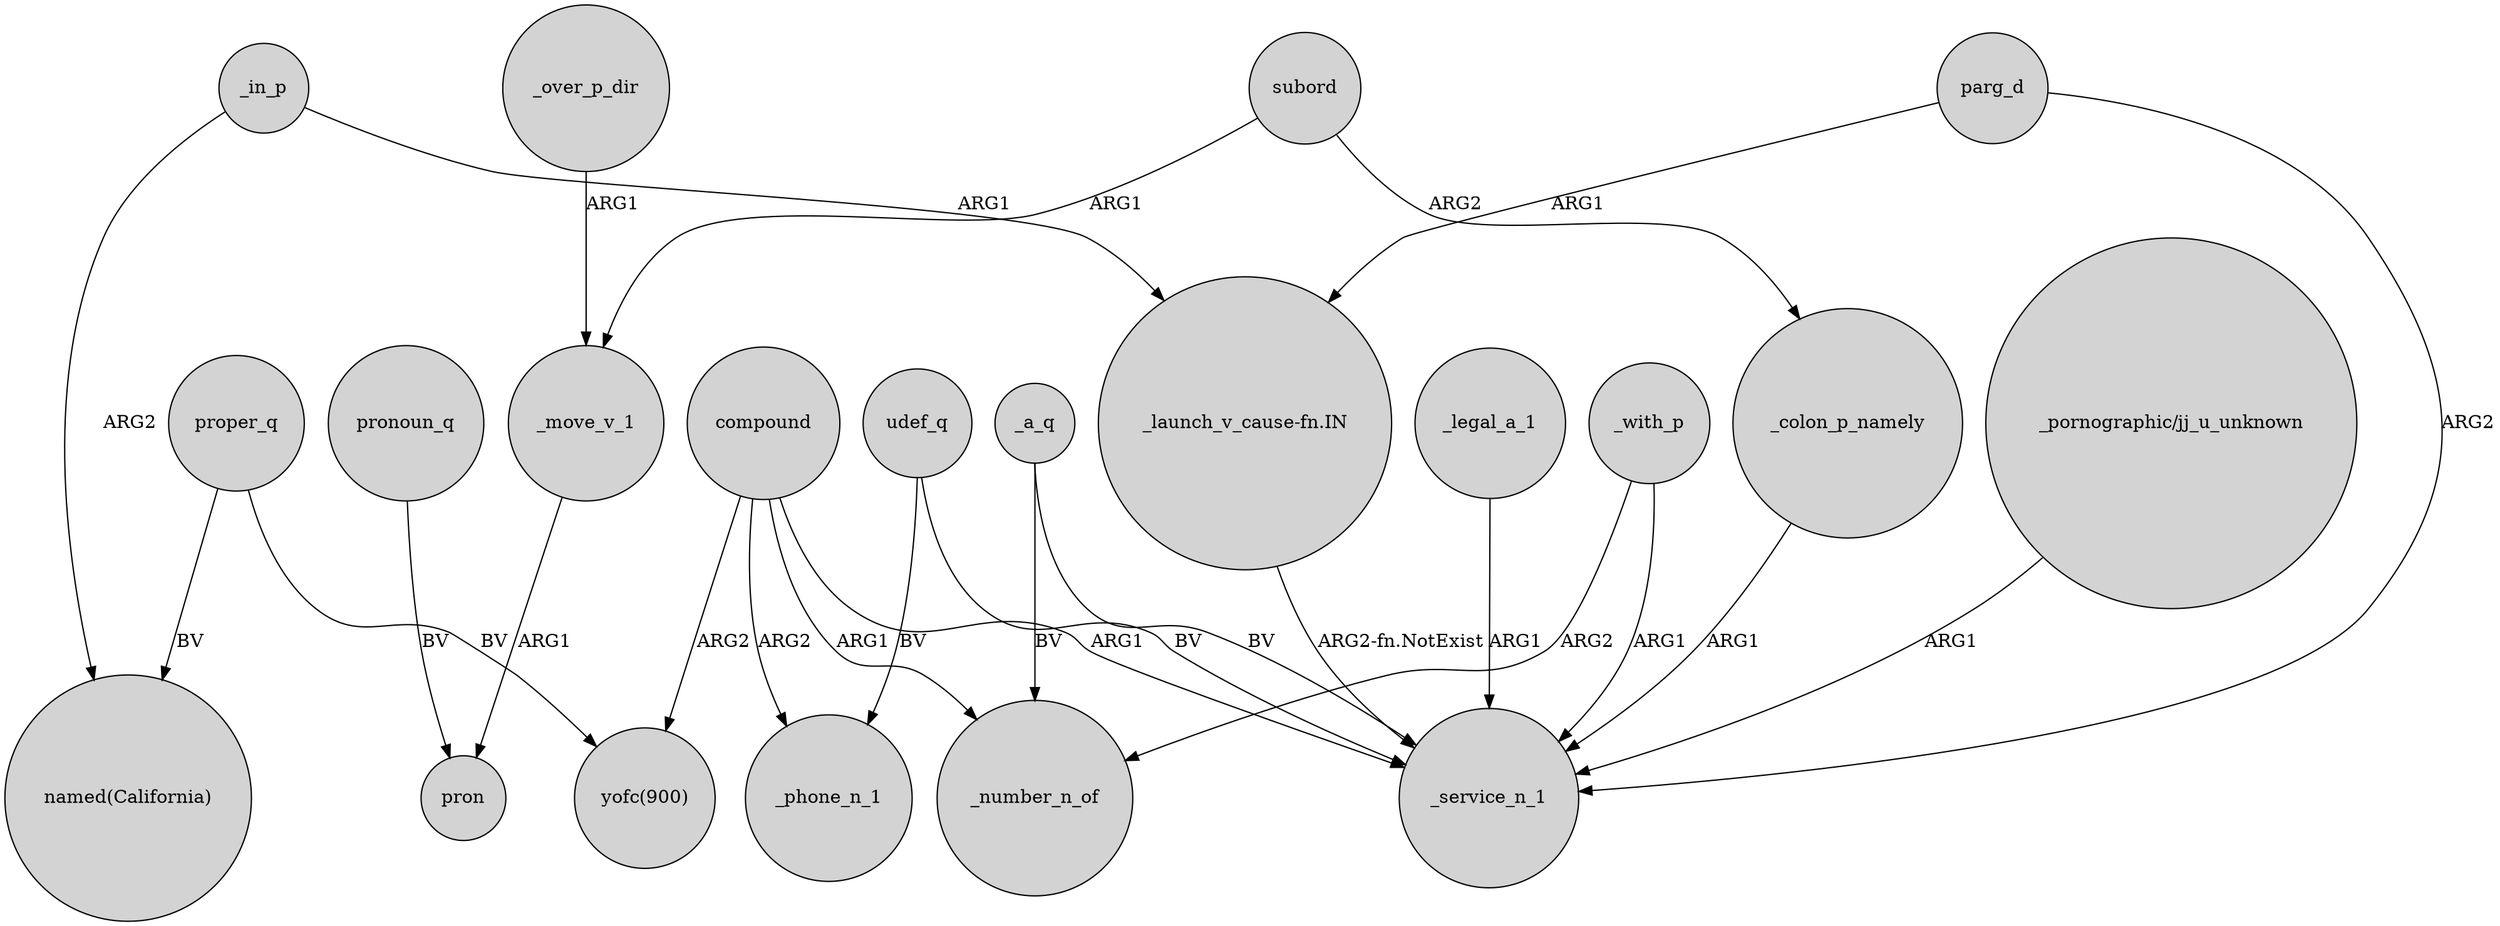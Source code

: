 digraph {
	node [shape=circle style=filled]
	_in_p -> "named(California)" [label=ARG2]
	_colon_p_namely -> _service_n_1 [label=ARG1]
	subord -> _move_v_1 [label=ARG1]
	_a_q -> _number_n_of [label=BV]
	_legal_a_1 -> _service_n_1 [label=ARG1]
	proper_q -> "yofc(900)" [label=BV]
	parg_d -> _service_n_1 [label=ARG2]
	proper_q -> "named(California)" [label=BV]
	"_pornographic/jj_u_unknown" -> _service_n_1 [label=ARG1]
	_over_p_dir -> _move_v_1 [label=ARG1]
	compound -> _phone_n_1 [label=ARG2]
	"_launch_v_cause-fn.IN" -> _service_n_1 [label="ARG2-fn.NotExist"]
	parg_d -> "_launch_v_cause-fn.IN" [label=ARG1]
	pronoun_q -> pron [label=BV]
	udef_q -> _service_n_1 [label=BV]
	_a_q -> _service_n_1 [label=BV]
	_with_p -> _service_n_1 [label=ARG1]
	compound -> _number_n_of [label=ARG1]
	compound -> "yofc(900)" [label=ARG2]
	_move_v_1 -> pron [label=ARG1]
	subord -> _colon_p_namely [label=ARG2]
	_in_p -> "_launch_v_cause-fn.IN" [label=ARG1]
	udef_q -> _phone_n_1 [label=BV]
	compound -> _service_n_1 [label=ARG1]
	_with_p -> _number_n_of [label=ARG2]
}
